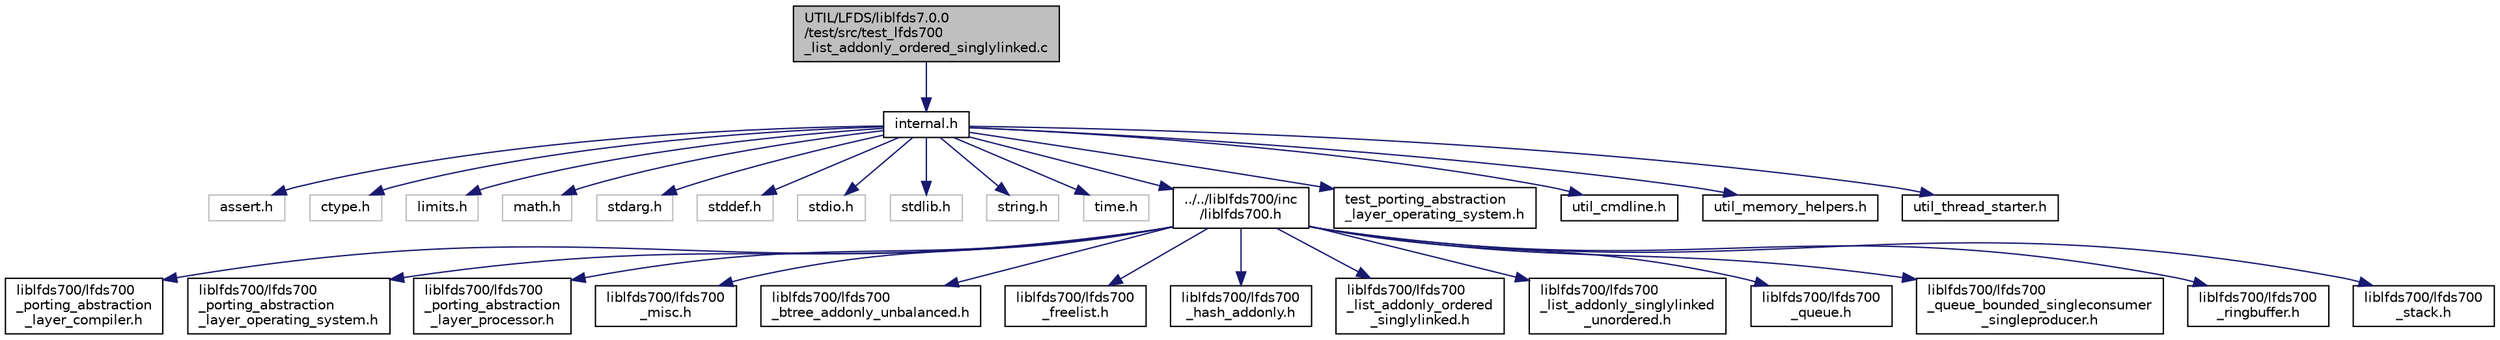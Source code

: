 digraph "UTIL/LFDS/liblfds7.0.0/test/src/test_lfds700_list_addonly_ordered_singlylinked.c"
{
 // LATEX_PDF_SIZE
  edge [fontname="Helvetica",fontsize="10",labelfontname="Helvetica",labelfontsize="10"];
  node [fontname="Helvetica",fontsize="10",shape=record];
  Node1 [label="UTIL/LFDS/liblfds7.0.0\l/test/src/test_lfds700\l_list_addonly_ordered_singlylinked.c",height=0.2,width=0.4,color="black", fillcolor="grey75", style="filled", fontcolor="black",tooltip=" "];
  Node1 -> Node2 [color="midnightblue",fontsize="10",style="solid",fontname="Helvetica"];
  Node2 [label="internal.h",height=0.2,width=0.4,color="black", fillcolor="white", style="filled",URL="$liblfds7_80_80_2test_2src_2internal_8h.html",tooltip=" "];
  Node2 -> Node3 [color="midnightblue",fontsize="10",style="solid",fontname="Helvetica"];
  Node3 [label="assert.h",height=0.2,width=0.4,color="grey75", fillcolor="white", style="filled",tooltip=" "];
  Node2 -> Node4 [color="midnightblue",fontsize="10",style="solid",fontname="Helvetica"];
  Node4 [label="ctype.h",height=0.2,width=0.4,color="grey75", fillcolor="white", style="filled",tooltip=" "];
  Node2 -> Node5 [color="midnightblue",fontsize="10",style="solid",fontname="Helvetica"];
  Node5 [label="limits.h",height=0.2,width=0.4,color="grey75", fillcolor="white", style="filled",tooltip=" "];
  Node2 -> Node6 [color="midnightblue",fontsize="10",style="solid",fontname="Helvetica"];
  Node6 [label="math.h",height=0.2,width=0.4,color="grey75", fillcolor="white", style="filled",tooltip=" "];
  Node2 -> Node7 [color="midnightblue",fontsize="10",style="solid",fontname="Helvetica"];
  Node7 [label="stdarg.h",height=0.2,width=0.4,color="grey75", fillcolor="white", style="filled",tooltip=" "];
  Node2 -> Node8 [color="midnightblue",fontsize="10",style="solid",fontname="Helvetica"];
  Node8 [label="stddef.h",height=0.2,width=0.4,color="grey75", fillcolor="white", style="filled",tooltip=" "];
  Node2 -> Node9 [color="midnightblue",fontsize="10",style="solid",fontname="Helvetica"];
  Node9 [label="stdio.h",height=0.2,width=0.4,color="grey75", fillcolor="white", style="filled",tooltip=" "];
  Node2 -> Node10 [color="midnightblue",fontsize="10",style="solid",fontname="Helvetica"];
  Node10 [label="stdlib.h",height=0.2,width=0.4,color="grey75", fillcolor="white", style="filled",tooltip=" "];
  Node2 -> Node11 [color="midnightblue",fontsize="10",style="solid",fontname="Helvetica"];
  Node11 [label="string.h",height=0.2,width=0.4,color="grey75", fillcolor="white", style="filled",tooltip=" "];
  Node2 -> Node12 [color="midnightblue",fontsize="10",style="solid",fontname="Helvetica"];
  Node12 [label="time.h",height=0.2,width=0.4,color="grey75", fillcolor="white", style="filled",tooltip=" "];
  Node2 -> Node13 [color="midnightblue",fontsize="10",style="solid",fontname="Helvetica"];
  Node13 [label="../../liblfds700/inc\l/liblfds700.h",height=0.2,width=0.4,color="black", fillcolor="white", style="filled",URL="$liblfds700_8h.html",tooltip=" "];
  Node13 -> Node14 [color="midnightblue",fontsize="10",style="solid",fontname="Helvetica"];
  Node14 [label="liblfds700/lfds700\l_porting_abstraction\l_layer_compiler.h",height=0.2,width=0.4,color="black", fillcolor="white", style="filled",URL="$lfds700__porting__abstraction__layer__compiler_8h.html",tooltip=" "];
  Node13 -> Node15 [color="midnightblue",fontsize="10",style="solid",fontname="Helvetica"];
  Node15 [label="liblfds700/lfds700\l_porting_abstraction\l_layer_operating_system.h",height=0.2,width=0.4,color="black", fillcolor="white", style="filled",URL="$lfds700__porting__abstraction__layer__operating__system_8h.html",tooltip=" "];
  Node13 -> Node16 [color="midnightblue",fontsize="10",style="solid",fontname="Helvetica"];
  Node16 [label="liblfds700/lfds700\l_porting_abstraction\l_layer_processor.h",height=0.2,width=0.4,color="black", fillcolor="white", style="filled",URL="$lfds700__porting__abstraction__layer__processor_8h.html",tooltip=" "];
  Node13 -> Node17 [color="midnightblue",fontsize="10",style="solid",fontname="Helvetica"];
  Node17 [label="liblfds700/lfds700\l_misc.h",height=0.2,width=0.4,color="black", fillcolor="white", style="filled",URL="$lfds700__misc_8h.html",tooltip=" "];
  Node13 -> Node18 [color="midnightblue",fontsize="10",style="solid",fontname="Helvetica"];
  Node18 [label="liblfds700/lfds700\l_btree_addonly_unbalanced.h",height=0.2,width=0.4,color="black", fillcolor="white", style="filled",URL="$lfds700__btree__addonly__unbalanced_8h.html",tooltip=" "];
  Node13 -> Node19 [color="midnightblue",fontsize="10",style="solid",fontname="Helvetica"];
  Node19 [label="liblfds700/lfds700\l_freelist.h",height=0.2,width=0.4,color="black", fillcolor="white", style="filled",URL="$lfds700__freelist_8h.html",tooltip=" "];
  Node13 -> Node20 [color="midnightblue",fontsize="10",style="solid",fontname="Helvetica"];
  Node20 [label="liblfds700/lfds700\l_hash_addonly.h",height=0.2,width=0.4,color="black", fillcolor="white", style="filled",URL="$lfds700__hash__addonly_8h.html",tooltip=" "];
  Node13 -> Node21 [color="midnightblue",fontsize="10",style="solid",fontname="Helvetica"];
  Node21 [label="liblfds700/lfds700\l_list_addonly_ordered\l_singlylinked.h",height=0.2,width=0.4,color="black", fillcolor="white", style="filled",URL="$lfds700__list__addonly__ordered__singlylinked_8h.html",tooltip=" "];
  Node13 -> Node22 [color="midnightblue",fontsize="10",style="solid",fontname="Helvetica"];
  Node22 [label="liblfds700/lfds700\l_list_addonly_singlylinked\l_unordered.h",height=0.2,width=0.4,color="black", fillcolor="white", style="filled",URL="$lfds700__list__addonly__singlylinked__unordered_8h.html",tooltip=" "];
  Node13 -> Node23 [color="midnightblue",fontsize="10",style="solid",fontname="Helvetica"];
  Node23 [label="liblfds700/lfds700\l_queue.h",height=0.2,width=0.4,color="black", fillcolor="white", style="filled",URL="$lfds700__queue_8h.html",tooltip=" "];
  Node13 -> Node24 [color="midnightblue",fontsize="10",style="solid",fontname="Helvetica"];
  Node24 [label="liblfds700/lfds700\l_queue_bounded_singleconsumer\l_singleproducer.h",height=0.2,width=0.4,color="black", fillcolor="white", style="filled",URL="$lfds700__queue__bounded__singleconsumer__singleproducer_8h.html",tooltip=" "];
  Node13 -> Node25 [color="midnightblue",fontsize="10",style="solid",fontname="Helvetica"];
  Node25 [label="liblfds700/lfds700\l_ringbuffer.h",height=0.2,width=0.4,color="black", fillcolor="white", style="filled",URL="$lfds700__ringbuffer_8h.html",tooltip=" "];
  Node13 -> Node26 [color="midnightblue",fontsize="10",style="solid",fontname="Helvetica"];
  Node26 [label="liblfds700/lfds700\l_stack.h",height=0.2,width=0.4,color="black", fillcolor="white", style="filled",URL="$lfds700__stack_8h.html",tooltip=" "];
  Node2 -> Node27 [color="midnightblue",fontsize="10",style="solid",fontname="Helvetica"];
  Node27 [label="test_porting_abstraction\l_layer_operating_system.h",height=0.2,width=0.4,color="black", fillcolor="white", style="filled",URL="$test__porting__abstraction__layer__operating__system_8h.html",tooltip=" "];
  Node2 -> Node28 [color="midnightblue",fontsize="10",style="solid",fontname="Helvetica"];
  Node28 [label="util_cmdline.h",height=0.2,width=0.4,color="black", fillcolor="white", style="filled",URL="$util__cmdline_8h.html",tooltip=" "];
  Node2 -> Node29 [color="midnightblue",fontsize="10",style="solid",fontname="Helvetica"];
  Node29 [label="util_memory_helpers.h",height=0.2,width=0.4,color="black", fillcolor="white", style="filled",URL="$util__memory__helpers_8h.html",tooltip=" "];
  Node2 -> Node30 [color="midnightblue",fontsize="10",style="solid",fontname="Helvetica"];
  Node30 [label="util_thread_starter.h",height=0.2,width=0.4,color="black", fillcolor="white", style="filled",URL="$util__thread__starter_8h.html",tooltip=" "];
}
